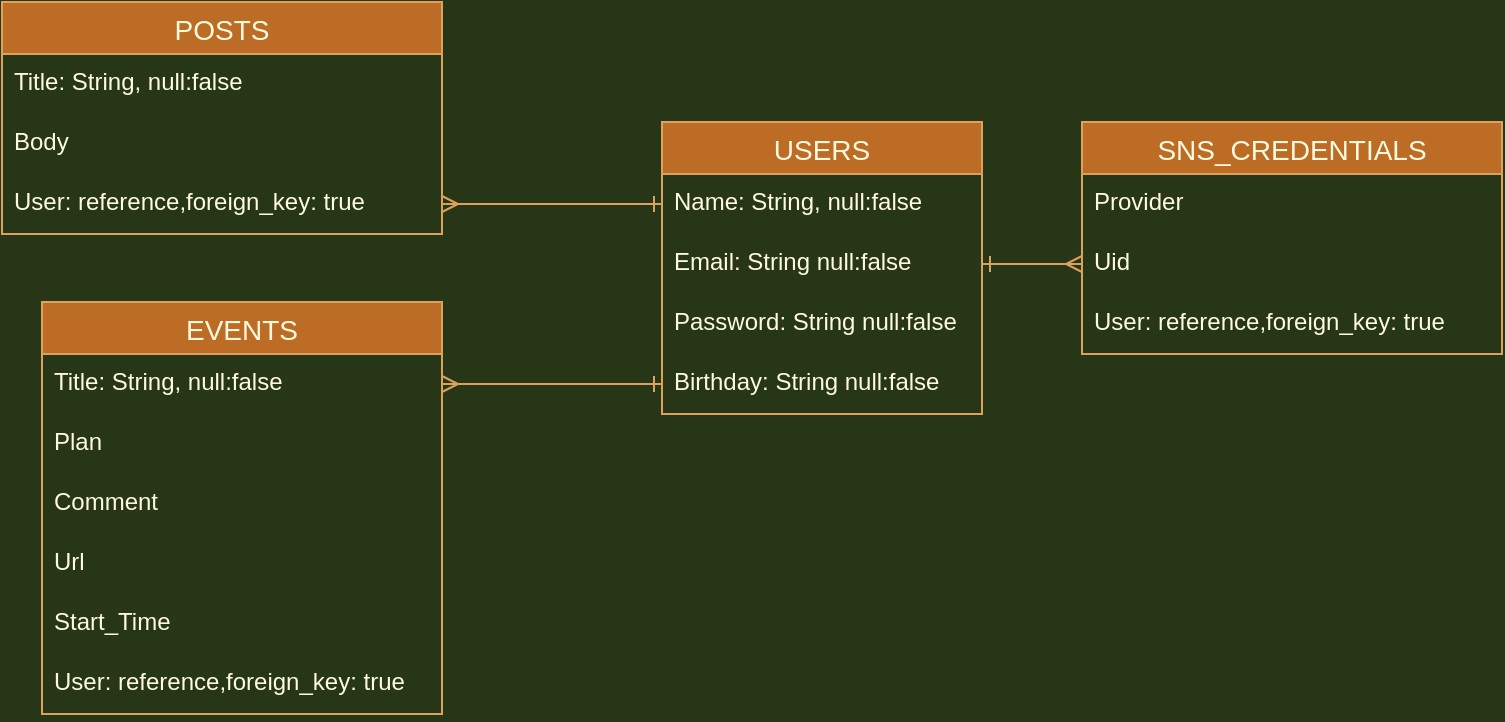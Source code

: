 <mxfile version="14.2.4" type="embed">
    <diagram id="hDj2IrGmHfic1KqzktTD" name="ページ1">
        <mxGraphModel dx="455" dy="405" grid="1" gridSize="10" guides="0" tooltips="1" connect="1" arrows="1" fold="1" page="1" pageScale="1" pageWidth="1100" pageHeight="850" background="#283618" math="0" shadow="0">
            <root>
                <mxCell id="0"/>
                <mxCell id="1" parent="0"/>
                <mxCell id="15" value="USERS" style="swimlane;fontStyle=0;childLayout=stackLayout;horizontal=1;startSize=26;horizontalStack=0;resizeParent=1;resizeParentMax=0;resizeLast=0;collapsible=1;marginBottom=0;align=center;fontSize=14;fillColor=#BC6C25;strokeColor=#DDA15E;fontColor=#FEFAE0;" parent="1" vertex="1">
                    <mxGeometry x="470" y="240" width="160" height="146" as="geometry"/>
                </mxCell>
                <mxCell id="16" value="Name: String, null:false" style="text;strokeColor=none;fillColor=none;spacingLeft=4;spacingRight=4;overflow=hidden;rotatable=0;points=[[0,0.5],[1,0.5]];portConstraint=eastwest;fontSize=12;fontColor=#FEFAE0;" parent="15" vertex="1">
                    <mxGeometry y="26" width="160" height="30" as="geometry"/>
                </mxCell>
                <mxCell id="17" value="Email: String null:false" style="text;strokeColor=none;fillColor=none;spacingLeft=4;spacingRight=4;overflow=hidden;rotatable=0;points=[[0,0.5],[1,0.5]];portConstraint=eastwest;fontSize=12;fontColor=#FEFAE0;" parent="15" vertex="1">
                    <mxGeometry y="56" width="160" height="30" as="geometry"/>
                </mxCell>
                <mxCell id="22" value="Password: String null:false" style="text;strokeColor=none;fillColor=none;spacingLeft=4;spacingRight=4;overflow=hidden;rotatable=0;points=[[0,0.5],[1,0.5]];portConstraint=eastwest;fontSize=12;fontColor=#FEFAE0;" parent="15" vertex="1">
                    <mxGeometry y="86" width="160" height="30" as="geometry"/>
                </mxCell>
                <mxCell id="18" value="Birthday: String null:false" style="text;strokeColor=none;fillColor=none;spacingLeft=4;spacingRight=4;overflow=hidden;rotatable=0;points=[[0,0.5],[1,0.5]];portConstraint=eastwest;fontSize=12;fontColor=#FEFAE0;" parent="15" vertex="1">
                    <mxGeometry y="116" width="160" height="30" as="geometry"/>
                </mxCell>
                <mxCell id="23" value="SNS_CREDENTIALS" style="swimlane;fontStyle=0;childLayout=stackLayout;horizontal=1;startSize=26;horizontalStack=0;resizeParent=1;resizeParentMax=0;resizeLast=0;collapsible=1;marginBottom=0;align=center;fontSize=14;fillColor=#BC6C25;strokeColor=#DDA15E;fontColor=#FEFAE0;" parent="1" vertex="1">
                    <mxGeometry x="680" y="240" width="210" height="116" as="geometry"/>
                </mxCell>
                <mxCell id="24" value="Provider" style="text;strokeColor=none;fillColor=none;spacingLeft=4;spacingRight=4;overflow=hidden;rotatable=0;points=[[0,0.5],[1,0.5]];portConstraint=eastwest;fontSize=12;fontColor=#FEFAE0;" parent="23" vertex="1">
                    <mxGeometry y="26" width="210" height="30" as="geometry"/>
                </mxCell>
                <mxCell id="25" value="Uid" style="text;strokeColor=none;fillColor=none;spacingLeft=4;spacingRight=4;overflow=hidden;rotatable=0;points=[[0,0.5],[1,0.5]];portConstraint=eastwest;fontSize=12;fontColor=#FEFAE0;" parent="23" vertex="1">
                    <mxGeometry y="56" width="210" height="30" as="geometry"/>
                </mxCell>
                <mxCell id="26" value="User: reference,foreign_key: true" style="text;strokeColor=none;fillColor=none;spacingLeft=4;spacingRight=4;overflow=hidden;rotatable=0;points=[[0,0.5],[1,0.5]];portConstraint=eastwest;fontSize=12;fontColor=#FEFAE0;" parent="23" vertex="1">
                    <mxGeometry y="86" width="210" height="30" as="geometry"/>
                </mxCell>
                <mxCell id="31" value="EVENTS" style="swimlane;fontStyle=0;childLayout=stackLayout;horizontal=1;startSize=26;horizontalStack=0;resizeParent=1;resizeParentMax=0;resizeLast=0;collapsible=1;marginBottom=0;align=center;fontSize=14;fillColor=#BC6C25;strokeColor=#DDA15E;fontColor=#FEFAE0;" parent="1" vertex="1">
                    <mxGeometry x="160" y="330" width="200" height="206" as="geometry"/>
                </mxCell>
                <mxCell id="32" value="Title: String, null:false" style="text;strokeColor=none;fillColor=none;spacingLeft=4;spacingRight=4;overflow=hidden;rotatable=0;points=[[0,0.5],[1,0.5]];portConstraint=eastwest;fontSize=12;fontColor=#FEFAE0;" parent="31" vertex="1">
                    <mxGeometry y="26" width="200" height="30" as="geometry"/>
                </mxCell>
                <mxCell id="33" value="Plan" style="text;strokeColor=none;fillColor=none;spacingLeft=4;spacingRight=4;overflow=hidden;rotatable=0;points=[[0,0.5],[1,0.5]];portConstraint=eastwest;fontSize=12;fontColor=#FEFAE0;" parent="31" vertex="1">
                    <mxGeometry y="56" width="200" height="30" as="geometry"/>
                </mxCell>
                <mxCell id="34" value="Comment" style="text;strokeColor=none;fillColor=none;spacingLeft=4;spacingRight=4;overflow=hidden;rotatable=0;points=[[0,0.5],[1,0.5]];portConstraint=eastwest;fontSize=12;fontColor=#FEFAE0;" parent="31" vertex="1">
                    <mxGeometry y="86" width="200" height="30" as="geometry"/>
                </mxCell>
                <mxCell id="42" value="Url" style="text;strokeColor=none;fillColor=none;spacingLeft=4;spacingRight=4;overflow=hidden;rotatable=0;points=[[0,0.5],[1,0.5]];portConstraint=eastwest;fontSize=12;fontColor=#FEFAE0;" parent="31" vertex="1">
                    <mxGeometry y="116" width="200" height="30" as="geometry"/>
                </mxCell>
                <mxCell id="41" value="Start_Time" style="text;strokeColor=none;fillColor=none;spacingLeft=4;spacingRight=4;overflow=hidden;rotatable=0;points=[[0,0.5],[1,0.5]];portConstraint=eastwest;fontSize=12;fontColor=#FEFAE0;" parent="31" vertex="1">
                    <mxGeometry y="146" width="200" height="30" as="geometry"/>
                </mxCell>
                <mxCell id="40" value="User: reference,foreign_key: true" style="text;strokeColor=none;fillColor=none;spacingLeft=4;spacingRight=4;overflow=hidden;rotatable=0;points=[[0,0.5],[1,0.5]];portConstraint=eastwest;fontSize=12;fontColor=#FEFAE0;" parent="31" vertex="1">
                    <mxGeometry y="176" width="200" height="30" as="geometry"/>
                </mxCell>
                <mxCell id="35" value="POSTS" style="swimlane;fontStyle=0;childLayout=stackLayout;horizontal=1;startSize=26;horizontalStack=0;resizeParent=1;resizeParentMax=0;resizeLast=0;collapsible=1;marginBottom=0;align=center;fontSize=14;fillColor=#BC6C25;strokeColor=#DDA15E;fontColor=#FEFAE0;" parent="1" vertex="1">
                    <mxGeometry x="140" y="180" width="220" height="116" as="geometry"/>
                </mxCell>
                <mxCell id="36" value="Title: String, null:false" style="text;strokeColor=none;fillColor=none;spacingLeft=4;spacingRight=4;overflow=hidden;rotatable=0;points=[[0,0.5],[1,0.5]];portConstraint=eastwest;fontSize=12;fontColor=#FEFAE0;" parent="35" vertex="1">
                    <mxGeometry y="26" width="220" height="30" as="geometry"/>
                </mxCell>
                <mxCell id="37" value="Body" style="text;strokeColor=none;fillColor=none;spacingLeft=4;spacingRight=4;overflow=hidden;rotatable=0;points=[[0,0.5],[1,0.5]];portConstraint=eastwest;fontSize=12;fontColor=#FEFAE0;" parent="35" vertex="1">
                    <mxGeometry y="56" width="220" height="30" as="geometry"/>
                </mxCell>
                <mxCell id="38" value="User: reference,foreign_key: true" style="text;strokeColor=none;fillColor=none;spacingLeft=4;spacingRight=4;overflow=hidden;rotatable=0;points=[[0,0.5],[1,0.5]];portConstraint=eastwest;fontSize=12;fontColor=#FEFAE0;" parent="35" vertex="1">
                    <mxGeometry y="86" width="220" height="30" as="geometry"/>
                </mxCell>
                <mxCell id="48" style="edgeStyle=none;rounded=1;sketch=0;orthogonalLoop=1;jettySize=auto;html=1;exitX=0;exitY=0.5;exitDx=0;exitDy=0;entryX=1;entryY=0.5;entryDx=0;entryDy=0;startArrow=ERone;startFill=0;endArrow=ERmany;endFill=0;strokeColor=#DDA15E;fillColor=#BC6C25;fontColor=#FEFAE0;" edge="1" parent="1" source="18" target="32">
                    <mxGeometry relative="1" as="geometry"/>
                </mxCell>
                <mxCell id="49" style="edgeStyle=none;rounded=1;sketch=0;orthogonalLoop=1;jettySize=auto;html=1;exitX=0;exitY=0.5;exitDx=0;exitDy=0;entryX=1;entryY=0.5;entryDx=0;entryDy=0;startArrow=ERone;startFill=0;endArrow=ERmany;endFill=0;strokeColor=#DDA15E;fillColor=#BC6C25;fontColor=#FEFAE0;" edge="1" parent="1" source="16" target="38">
                    <mxGeometry relative="1" as="geometry"/>
                </mxCell>
                <mxCell id="53" style="edgeStyle=none;rounded=1;sketch=0;orthogonalLoop=1;jettySize=auto;html=1;exitX=1;exitY=0.5;exitDx=0;exitDy=0;entryX=0;entryY=0.5;entryDx=0;entryDy=0;startArrow=ERone;startFill=0;endArrow=ERmany;endFill=0;strokeColor=#DDA15E;fillColor=#BC6C25;fontColor=#FEFAE0;" edge="1" parent="1" source="17" target="25">
                    <mxGeometry relative="1" as="geometry"/>
                </mxCell>
            </root>
        </mxGraphModel>
    </diagram>
</mxfile>